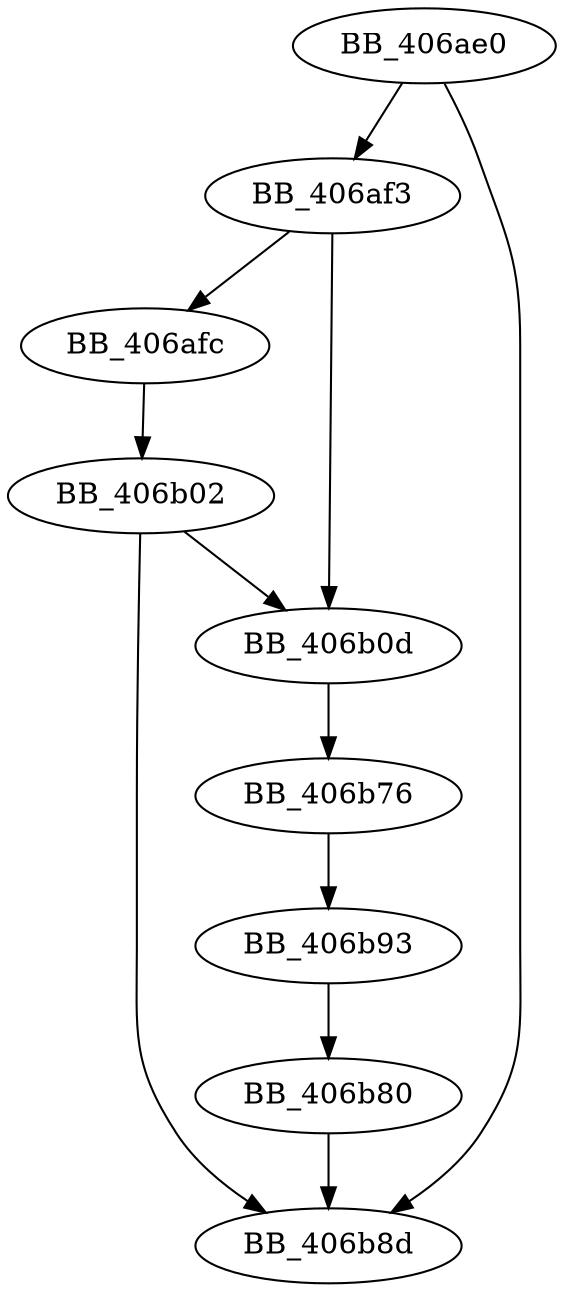DiGraph sub_406AE0{
BB_406ae0->BB_406af3
BB_406ae0->BB_406b8d
BB_406af3->BB_406afc
BB_406af3->BB_406b0d
BB_406afc->BB_406b02
BB_406b02->BB_406b0d
BB_406b02->BB_406b8d
BB_406b0d->BB_406b76
BB_406b76->BB_406b93
BB_406b80->BB_406b8d
BB_406b93->BB_406b80
}
